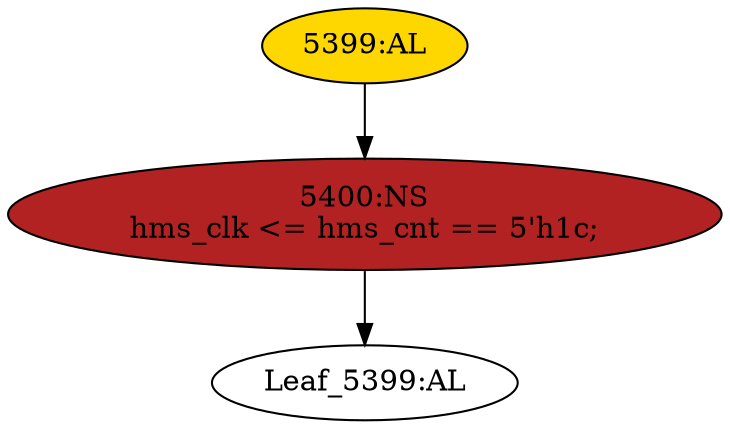 strict digraph "" {
	node [label="\N"];
	"5399:AL"	 [ast="<pyverilog.vparser.ast.Always object at 0x7f13b557d290>",
		clk_sens=True,
		fillcolor=gold,
		label="5399:AL",
		sens="['clk']",
		statements="[]",
		style=filled,
		typ=Always,
		use_var="['hms_cnt']"];
	"5400:NS"	 [ast="<pyverilog.vparser.ast.NonblockingSubstitution object at 0x7f13b557d390>",
		fillcolor=firebrick,
		label="5400:NS
hms_clk <= hms_cnt == 5'h1c;",
		statements="[<pyverilog.vparser.ast.NonblockingSubstitution object at 0x7f13b557d390>]",
		style=filled,
		typ=NonblockingSubstitution];
	"5399:AL" -> "5400:NS"	 [cond="[]",
		lineno=None];
	"Leaf_5399:AL"	 [def_var="['hms_clk']",
		label="Leaf_5399:AL"];
	"5400:NS" -> "Leaf_5399:AL"	 [cond="[]",
		lineno=None];
}
